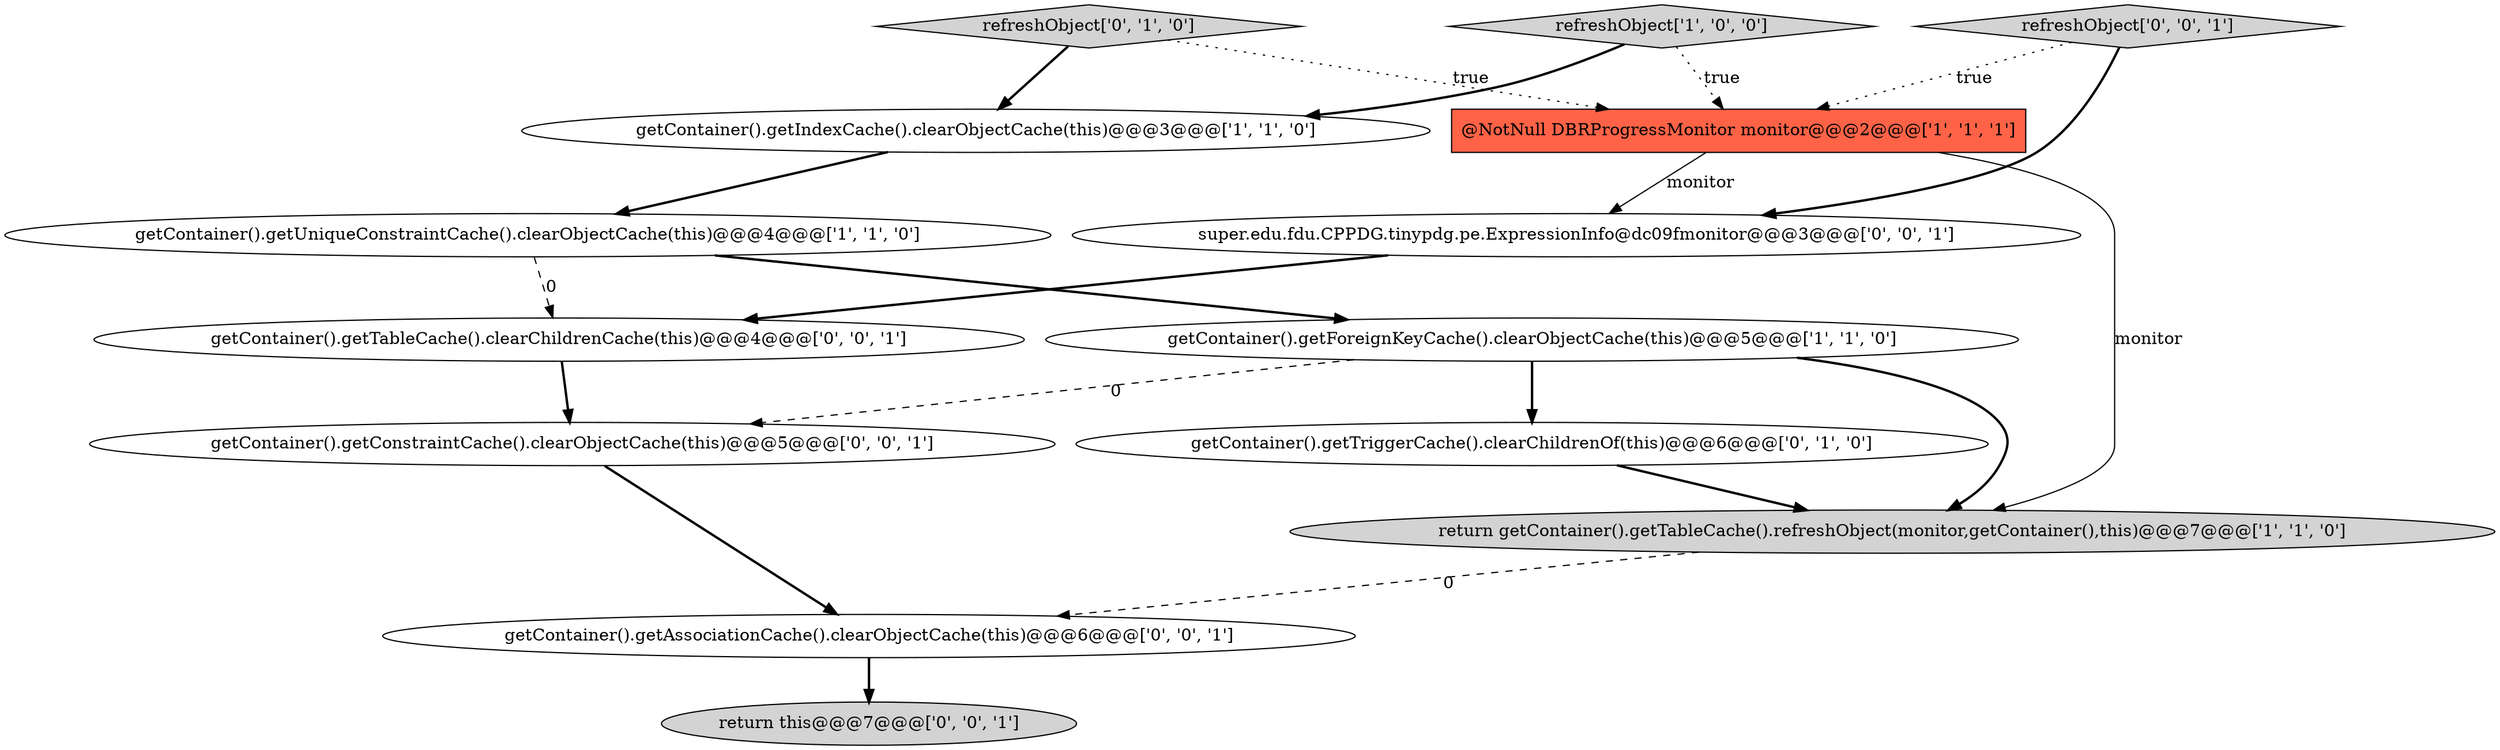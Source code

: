 digraph {
6 [style = filled, label = "getContainer().getTriggerCache().clearChildrenOf(this)@@@6@@@['0', '1', '0']", fillcolor = white, shape = ellipse image = "AAA1AAABBB2BBB"];
9 [style = filled, label = "return this@@@7@@@['0', '0', '1']", fillcolor = lightgray, shape = ellipse image = "AAA0AAABBB3BBB"];
3 [style = filled, label = "refreshObject['1', '0', '0']", fillcolor = lightgray, shape = diamond image = "AAA0AAABBB1BBB"];
13 [style = filled, label = "getContainer().getAssociationCache().clearObjectCache(this)@@@6@@@['0', '0', '1']", fillcolor = white, shape = ellipse image = "AAA0AAABBB3BBB"];
12 [style = filled, label = "getContainer().getConstraintCache().clearObjectCache(this)@@@5@@@['0', '0', '1']", fillcolor = white, shape = ellipse image = "AAA0AAABBB3BBB"];
4 [style = filled, label = "return getContainer().getTableCache().refreshObject(monitor,getContainer(),this)@@@7@@@['1', '1', '0']", fillcolor = lightgray, shape = ellipse image = "AAA0AAABBB1BBB"];
8 [style = filled, label = "super.edu.fdu.CPPDG.tinypdg.pe.ExpressionInfo@dc09fmonitor@@@3@@@['0', '0', '1']", fillcolor = white, shape = ellipse image = "AAA0AAABBB3BBB"];
5 [style = filled, label = "@NotNull DBRProgressMonitor monitor@@@2@@@['1', '1', '1']", fillcolor = tomato, shape = box image = "AAA0AAABBB1BBB"];
0 [style = filled, label = "getContainer().getForeignKeyCache().clearObjectCache(this)@@@5@@@['1', '1', '0']", fillcolor = white, shape = ellipse image = "AAA0AAABBB1BBB"];
11 [style = filled, label = "getContainer().getTableCache().clearChildrenCache(this)@@@4@@@['0', '0', '1']", fillcolor = white, shape = ellipse image = "AAA0AAABBB3BBB"];
1 [style = filled, label = "getContainer().getUniqueConstraintCache().clearObjectCache(this)@@@4@@@['1', '1', '0']", fillcolor = white, shape = ellipse image = "AAA0AAABBB1BBB"];
2 [style = filled, label = "getContainer().getIndexCache().clearObjectCache(this)@@@3@@@['1', '1', '0']", fillcolor = white, shape = ellipse image = "AAA0AAABBB1BBB"];
7 [style = filled, label = "refreshObject['0', '1', '0']", fillcolor = lightgray, shape = diamond image = "AAA0AAABBB2BBB"];
10 [style = filled, label = "refreshObject['0', '0', '1']", fillcolor = lightgray, shape = diamond image = "AAA0AAABBB3BBB"];
5->4 [style = solid, label="monitor"];
0->6 [style = bold, label=""];
8->11 [style = bold, label=""];
0->12 [style = dashed, label="0"];
4->13 [style = dashed, label="0"];
10->8 [style = bold, label=""];
13->9 [style = bold, label=""];
0->4 [style = bold, label=""];
11->12 [style = bold, label=""];
1->11 [style = dashed, label="0"];
6->4 [style = bold, label=""];
3->5 [style = dotted, label="true"];
5->8 [style = solid, label="monitor"];
2->1 [style = bold, label=""];
3->2 [style = bold, label=""];
10->5 [style = dotted, label="true"];
12->13 [style = bold, label=""];
1->0 [style = bold, label=""];
7->5 [style = dotted, label="true"];
7->2 [style = bold, label=""];
}
